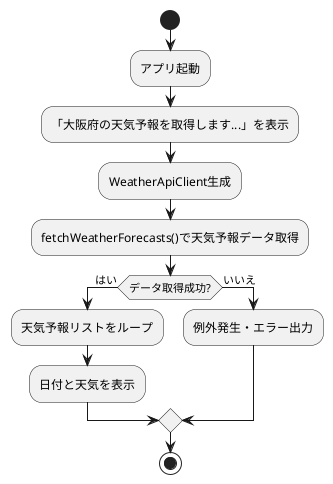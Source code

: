@startuml WeatherForecastApp_Activity
' アクティビティ図: WeatherForecastApp

start
:アプリ起動;
:「大阪府の天気予報を取得します...」を表示;
:WeatherApiClient生成;
:fetchWeatherForecasts()で天気予報データ取得;
if (データ取得成功?) then (はい)
  :天気予報リストをループ;
  :日付と天気を表示;
else (いいえ)
  :例外発生・エラー出力;
endif
stop
@enduml
